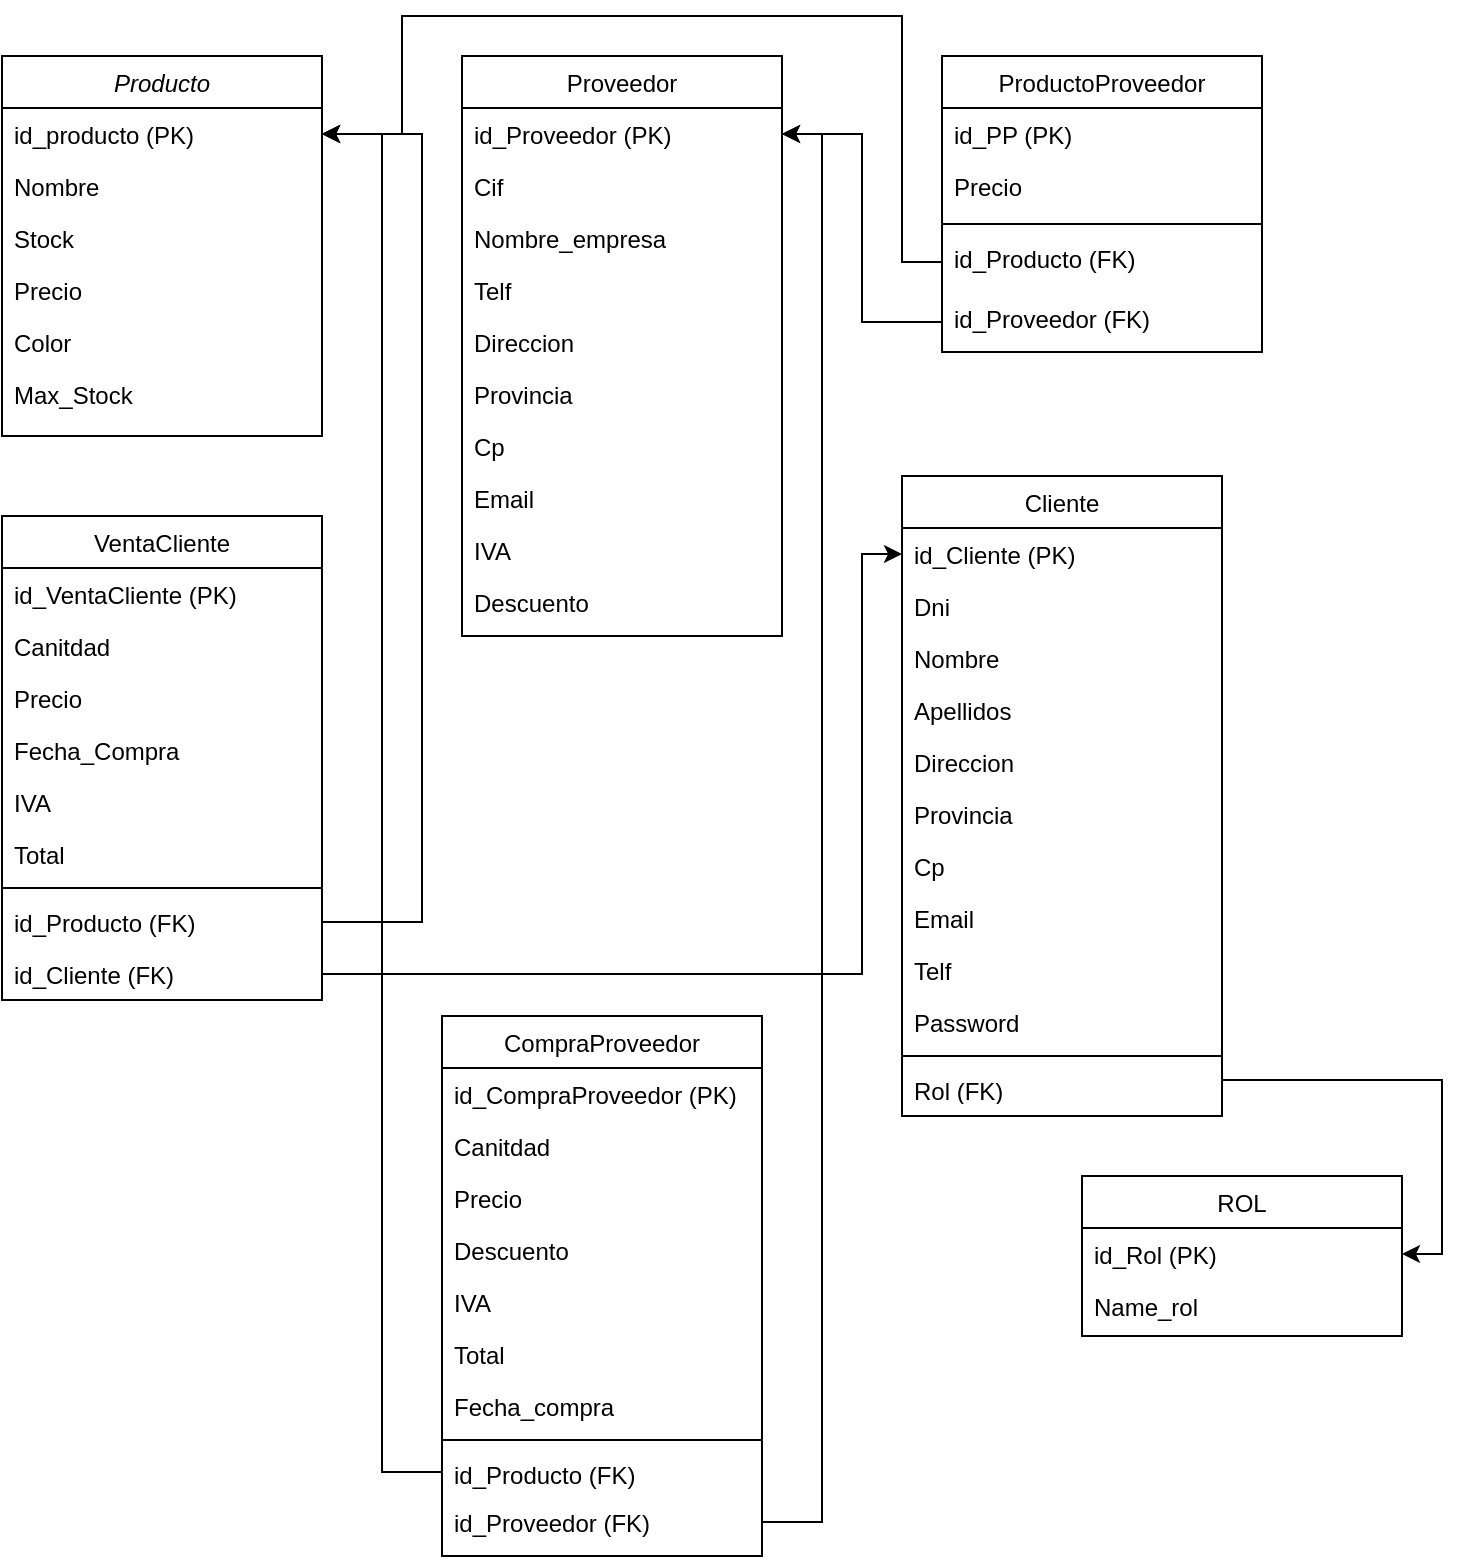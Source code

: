 <mxfile version="24.2.7" type="device">
  <diagram id="C5RBs43oDa-KdzZeNtuy" name="Page-1">
    <mxGraphModel dx="889" dy="817" grid="1" gridSize="10" guides="1" tooltips="1" connect="1" arrows="1" fold="1" page="1" pageScale="1" pageWidth="827" pageHeight="1169" math="0" shadow="0">
      <root>
        <mxCell id="WIyWlLk6GJQsqaUBKTNV-0" />
        <mxCell id="WIyWlLk6GJQsqaUBKTNV-1" parent="WIyWlLk6GJQsqaUBKTNV-0" />
        <mxCell id="zkfFHV4jXpPFQw0GAbJ--0" value="Producto" style="swimlane;fontStyle=2;align=center;verticalAlign=top;childLayout=stackLayout;horizontal=1;startSize=26;horizontalStack=0;resizeParent=1;resizeLast=0;collapsible=1;marginBottom=0;rounded=0;shadow=0;strokeWidth=1;" parent="WIyWlLk6GJQsqaUBKTNV-1" vertex="1">
          <mxGeometry x="80" y="40" width="160" height="190" as="geometry">
            <mxRectangle x="230" y="140" width="160" height="26" as="alternateBounds" />
          </mxGeometry>
        </mxCell>
        <mxCell id="zkfFHV4jXpPFQw0GAbJ--1" value="id_producto (PK)" style="text;align=left;verticalAlign=top;spacingLeft=4;spacingRight=4;overflow=hidden;rotatable=0;points=[[0,0.5],[1,0.5]];portConstraint=eastwest;" parent="zkfFHV4jXpPFQw0GAbJ--0" vertex="1">
          <mxGeometry y="26" width="160" height="26" as="geometry" />
        </mxCell>
        <mxCell id="zkfFHV4jXpPFQw0GAbJ--2" value="Nombre" style="text;align=left;verticalAlign=top;spacingLeft=4;spacingRight=4;overflow=hidden;rotatable=0;points=[[0,0.5],[1,0.5]];portConstraint=eastwest;rounded=0;shadow=0;html=0;" parent="zkfFHV4jXpPFQw0GAbJ--0" vertex="1">
          <mxGeometry y="52" width="160" height="26" as="geometry" />
        </mxCell>
        <mxCell id="zkfFHV4jXpPFQw0GAbJ--3" value="Stock" style="text;align=left;verticalAlign=top;spacingLeft=4;spacingRight=4;overflow=hidden;rotatable=0;points=[[0,0.5],[1,0.5]];portConstraint=eastwest;rounded=0;shadow=0;html=0;" parent="zkfFHV4jXpPFQw0GAbJ--0" vertex="1">
          <mxGeometry y="78" width="160" height="26" as="geometry" />
        </mxCell>
        <mxCell id="TPdG4-_Iquf9YzekR96u-2" value="Precio" style="text;align=left;verticalAlign=top;spacingLeft=4;spacingRight=4;overflow=hidden;rotatable=0;points=[[0,0.5],[1,0.5]];portConstraint=eastwest;rounded=0;shadow=0;html=0;" vertex="1" parent="zkfFHV4jXpPFQw0GAbJ--0">
          <mxGeometry y="104" width="160" height="26" as="geometry" />
        </mxCell>
        <mxCell id="TPdG4-_Iquf9YzekR96u-3" value="Color" style="text;align=left;verticalAlign=top;spacingLeft=4;spacingRight=4;overflow=hidden;rotatable=0;points=[[0,0.5],[1,0.5]];portConstraint=eastwest;rounded=0;shadow=0;html=0;" vertex="1" parent="zkfFHV4jXpPFQw0GAbJ--0">
          <mxGeometry y="130" width="160" height="26" as="geometry" />
        </mxCell>
        <mxCell id="TPdG4-_Iquf9YzekR96u-4" value="Max_Stock" style="text;align=left;verticalAlign=top;spacingLeft=4;spacingRight=4;overflow=hidden;rotatable=0;points=[[0,0.5],[1,0.5]];portConstraint=eastwest;rounded=0;shadow=0;html=0;" vertex="1" parent="zkfFHV4jXpPFQw0GAbJ--0">
          <mxGeometry y="156" width="160" height="26" as="geometry" />
        </mxCell>
        <mxCell id="zkfFHV4jXpPFQw0GAbJ--13" value="ROL" style="swimlane;fontStyle=0;align=center;verticalAlign=top;childLayout=stackLayout;horizontal=1;startSize=26;horizontalStack=0;resizeParent=1;resizeLast=0;collapsible=1;marginBottom=0;rounded=0;shadow=0;strokeWidth=1;" parent="WIyWlLk6GJQsqaUBKTNV-1" vertex="1">
          <mxGeometry x="620" y="600" width="160" height="80" as="geometry">
            <mxRectangle x="340" y="380" width="170" height="26" as="alternateBounds" />
          </mxGeometry>
        </mxCell>
        <mxCell id="zkfFHV4jXpPFQw0GAbJ--14" value="id_Rol (PK)" style="text;align=left;verticalAlign=top;spacingLeft=4;spacingRight=4;overflow=hidden;rotatable=0;points=[[0,0.5],[1,0.5]];portConstraint=eastwest;" parent="zkfFHV4jXpPFQw0GAbJ--13" vertex="1">
          <mxGeometry y="26" width="160" height="26" as="geometry" />
        </mxCell>
        <mxCell id="TPdG4-_Iquf9YzekR96u-17" value="Name_rol" style="text;align=left;verticalAlign=top;spacingLeft=4;spacingRight=4;overflow=hidden;rotatable=0;points=[[0,0.5],[1,0.5]];portConstraint=eastwest;" vertex="1" parent="zkfFHV4jXpPFQw0GAbJ--13">
          <mxGeometry y="52" width="160" height="28" as="geometry" />
        </mxCell>
        <mxCell id="zkfFHV4jXpPFQw0GAbJ--17" value="Cliente" style="swimlane;fontStyle=0;align=center;verticalAlign=top;childLayout=stackLayout;horizontal=1;startSize=26;horizontalStack=0;resizeParent=1;resizeLast=0;collapsible=1;marginBottom=0;rounded=0;shadow=0;strokeWidth=1;" parent="WIyWlLk6GJQsqaUBKTNV-1" vertex="1">
          <mxGeometry x="530" y="250" width="160" height="320" as="geometry">
            <mxRectangle x="550" y="140" width="160" height="26" as="alternateBounds" />
          </mxGeometry>
        </mxCell>
        <mxCell id="zkfFHV4jXpPFQw0GAbJ--18" value="id_Cliente (PK)&#xa;&#xa;" style="text;align=left;verticalAlign=top;spacingLeft=4;spacingRight=4;overflow=hidden;rotatable=0;points=[[0,0.5],[1,0.5]];portConstraint=eastwest;" parent="zkfFHV4jXpPFQw0GAbJ--17" vertex="1">
          <mxGeometry y="26" width="160" height="26" as="geometry" />
        </mxCell>
        <mxCell id="zkfFHV4jXpPFQw0GAbJ--19" value="Dni" style="text;align=left;verticalAlign=top;spacingLeft=4;spacingRight=4;overflow=hidden;rotatable=0;points=[[0,0.5],[1,0.5]];portConstraint=eastwest;rounded=0;shadow=0;html=0;" parent="zkfFHV4jXpPFQw0GAbJ--17" vertex="1">
          <mxGeometry y="52" width="160" height="26" as="geometry" />
        </mxCell>
        <mxCell id="zkfFHV4jXpPFQw0GAbJ--20" value="Nombre" style="text;align=left;verticalAlign=top;spacingLeft=4;spacingRight=4;overflow=hidden;rotatable=0;points=[[0,0.5],[1,0.5]];portConstraint=eastwest;rounded=0;shadow=0;html=0;" parent="zkfFHV4jXpPFQw0GAbJ--17" vertex="1">
          <mxGeometry y="78" width="160" height="26" as="geometry" />
        </mxCell>
        <mxCell id="zkfFHV4jXpPFQw0GAbJ--21" value="Apellidos" style="text;align=left;verticalAlign=top;spacingLeft=4;spacingRight=4;overflow=hidden;rotatable=0;points=[[0,0.5],[1,0.5]];portConstraint=eastwest;rounded=0;shadow=0;html=0;" parent="zkfFHV4jXpPFQw0GAbJ--17" vertex="1">
          <mxGeometry y="104" width="160" height="26" as="geometry" />
        </mxCell>
        <mxCell id="zkfFHV4jXpPFQw0GAbJ--22" value="Direccion" style="text;align=left;verticalAlign=top;spacingLeft=4;spacingRight=4;overflow=hidden;rotatable=0;points=[[0,0.5],[1,0.5]];portConstraint=eastwest;rounded=0;shadow=0;html=0;" parent="zkfFHV4jXpPFQw0GAbJ--17" vertex="1">
          <mxGeometry y="130" width="160" height="26" as="geometry" />
        </mxCell>
        <mxCell id="TPdG4-_Iquf9YzekR96u-8" value="Provincia" style="text;align=left;verticalAlign=top;spacingLeft=4;spacingRight=4;overflow=hidden;rotatable=0;points=[[0,0.5],[1,0.5]];portConstraint=eastwest;rounded=0;shadow=0;html=0;" vertex="1" parent="zkfFHV4jXpPFQw0GAbJ--17">
          <mxGeometry y="156" width="160" height="26" as="geometry" />
        </mxCell>
        <mxCell id="TPdG4-_Iquf9YzekR96u-9" value="Cp" style="text;align=left;verticalAlign=top;spacingLeft=4;spacingRight=4;overflow=hidden;rotatable=0;points=[[0,0.5],[1,0.5]];portConstraint=eastwest;rounded=0;shadow=0;html=0;" vertex="1" parent="zkfFHV4jXpPFQw0GAbJ--17">
          <mxGeometry y="182" width="160" height="26" as="geometry" />
        </mxCell>
        <mxCell id="TPdG4-_Iquf9YzekR96u-7" value="Email&#xa;" style="text;align=left;verticalAlign=top;spacingLeft=4;spacingRight=4;overflow=hidden;rotatable=0;points=[[0,0.5],[1,0.5]];portConstraint=eastwest;rounded=0;shadow=0;html=0;" vertex="1" parent="zkfFHV4jXpPFQw0GAbJ--17">
          <mxGeometry y="208" width="160" height="26" as="geometry" />
        </mxCell>
        <mxCell id="TPdG4-_Iquf9YzekR96u-10" value="Telf" style="text;align=left;verticalAlign=top;spacingLeft=4;spacingRight=4;overflow=hidden;rotatable=0;points=[[0,0.5],[1,0.5]];portConstraint=eastwest;rounded=0;shadow=0;html=0;" vertex="1" parent="zkfFHV4jXpPFQw0GAbJ--17">
          <mxGeometry y="234" width="160" height="26" as="geometry" />
        </mxCell>
        <mxCell id="TPdG4-_Iquf9YzekR96u-11" value="Password" style="text;align=left;verticalAlign=top;spacingLeft=4;spacingRight=4;overflow=hidden;rotatable=0;points=[[0,0.5],[1,0.5]];portConstraint=eastwest;rounded=0;shadow=0;html=0;" vertex="1" parent="zkfFHV4jXpPFQw0GAbJ--17">
          <mxGeometry y="260" width="160" height="26" as="geometry" />
        </mxCell>
        <mxCell id="TPdG4-_Iquf9YzekR96u-6" value="" style="line;html=1;strokeWidth=1;align=left;verticalAlign=middle;spacingTop=-1;spacingLeft=3;spacingRight=3;rotatable=0;labelPosition=right;points=[];portConstraint=eastwest;" vertex="1" parent="zkfFHV4jXpPFQw0GAbJ--17">
          <mxGeometry y="286" width="160" height="8" as="geometry" />
        </mxCell>
        <mxCell id="TPdG4-_Iquf9YzekR96u-12" value="Rol (FK)" style="text;align=left;verticalAlign=top;spacingLeft=4;spacingRight=4;overflow=hidden;rotatable=0;points=[[0,0.5],[1,0.5]];portConstraint=eastwest;rounded=0;shadow=0;html=0;" vertex="1" parent="zkfFHV4jXpPFQw0GAbJ--17">
          <mxGeometry y="294" width="160" height="16" as="geometry" />
        </mxCell>
        <mxCell id="TPdG4-_Iquf9YzekR96u-36" value="Proveedor" style="swimlane;fontStyle=0;align=center;verticalAlign=top;childLayout=stackLayout;horizontal=1;startSize=26;horizontalStack=0;resizeParent=1;resizeLast=0;collapsible=1;marginBottom=0;rounded=0;shadow=0;strokeWidth=1;" vertex="1" parent="WIyWlLk6GJQsqaUBKTNV-1">
          <mxGeometry x="310" y="40" width="160" height="290" as="geometry">
            <mxRectangle x="550" y="140" width="160" height="26" as="alternateBounds" />
          </mxGeometry>
        </mxCell>
        <mxCell id="TPdG4-_Iquf9YzekR96u-37" value="id_Proveedor (PK)&#xa;&#xa;" style="text;align=left;verticalAlign=top;spacingLeft=4;spacingRight=4;overflow=hidden;rotatable=0;points=[[0,0.5],[1,0.5]];portConstraint=eastwest;" vertex="1" parent="TPdG4-_Iquf9YzekR96u-36">
          <mxGeometry y="26" width="160" height="26" as="geometry" />
        </mxCell>
        <mxCell id="TPdG4-_Iquf9YzekR96u-38" value="Cif" style="text;align=left;verticalAlign=top;spacingLeft=4;spacingRight=4;overflow=hidden;rotatable=0;points=[[0,0.5],[1,0.5]];portConstraint=eastwest;rounded=0;shadow=0;html=0;" vertex="1" parent="TPdG4-_Iquf9YzekR96u-36">
          <mxGeometry y="52" width="160" height="26" as="geometry" />
        </mxCell>
        <mxCell id="TPdG4-_Iquf9YzekR96u-39" value="Nombre_empresa" style="text;align=left;verticalAlign=top;spacingLeft=4;spacingRight=4;overflow=hidden;rotatable=0;points=[[0,0.5],[1,0.5]];portConstraint=eastwest;rounded=0;shadow=0;html=0;" vertex="1" parent="TPdG4-_Iquf9YzekR96u-36">
          <mxGeometry y="78" width="160" height="26" as="geometry" />
        </mxCell>
        <mxCell id="TPdG4-_Iquf9YzekR96u-45" value="Telf" style="text;align=left;verticalAlign=top;spacingLeft=4;spacingRight=4;overflow=hidden;rotatable=0;points=[[0,0.5],[1,0.5]];portConstraint=eastwest;rounded=0;shadow=0;html=0;" vertex="1" parent="TPdG4-_Iquf9YzekR96u-36">
          <mxGeometry y="104" width="160" height="26" as="geometry" />
        </mxCell>
        <mxCell id="TPdG4-_Iquf9YzekR96u-41" value="Direccion" style="text;align=left;verticalAlign=top;spacingLeft=4;spacingRight=4;overflow=hidden;rotatable=0;points=[[0,0.5],[1,0.5]];portConstraint=eastwest;rounded=0;shadow=0;html=0;" vertex="1" parent="TPdG4-_Iquf9YzekR96u-36">
          <mxGeometry y="130" width="160" height="26" as="geometry" />
        </mxCell>
        <mxCell id="TPdG4-_Iquf9YzekR96u-42" value="Provincia" style="text;align=left;verticalAlign=top;spacingLeft=4;spacingRight=4;overflow=hidden;rotatable=0;points=[[0,0.5],[1,0.5]];portConstraint=eastwest;rounded=0;shadow=0;html=0;" vertex="1" parent="TPdG4-_Iquf9YzekR96u-36">
          <mxGeometry y="156" width="160" height="26" as="geometry" />
        </mxCell>
        <mxCell id="TPdG4-_Iquf9YzekR96u-43" value="Cp" style="text;align=left;verticalAlign=top;spacingLeft=4;spacingRight=4;overflow=hidden;rotatable=0;points=[[0,0.5],[1,0.5]];portConstraint=eastwest;rounded=0;shadow=0;html=0;" vertex="1" parent="TPdG4-_Iquf9YzekR96u-36">
          <mxGeometry y="182" width="160" height="26" as="geometry" />
        </mxCell>
        <mxCell id="TPdG4-_Iquf9YzekR96u-44" value="Email&#xa;" style="text;align=left;verticalAlign=top;spacingLeft=4;spacingRight=4;overflow=hidden;rotatable=0;points=[[0,0.5],[1,0.5]];portConstraint=eastwest;rounded=0;shadow=0;html=0;" vertex="1" parent="TPdG4-_Iquf9YzekR96u-36">
          <mxGeometry y="208" width="160" height="26" as="geometry" />
        </mxCell>
        <mxCell id="TPdG4-_Iquf9YzekR96u-46" value="IVA" style="text;align=left;verticalAlign=top;spacingLeft=4;spacingRight=4;overflow=hidden;rotatable=0;points=[[0,0.5],[1,0.5]];portConstraint=eastwest;rounded=0;shadow=0;html=0;" vertex="1" parent="TPdG4-_Iquf9YzekR96u-36">
          <mxGeometry y="234" width="160" height="26" as="geometry" />
        </mxCell>
        <mxCell id="TPdG4-_Iquf9YzekR96u-48" value="Descuento" style="text;align=left;verticalAlign=top;spacingLeft=4;spacingRight=4;overflow=hidden;rotatable=0;points=[[0,0.5],[1,0.5]];portConstraint=eastwest;rounded=0;shadow=0;html=0;" vertex="1" parent="TPdG4-_Iquf9YzekR96u-36">
          <mxGeometry y="260" width="160" height="26" as="geometry" />
        </mxCell>
        <mxCell id="TPdG4-_Iquf9YzekR96u-49" value="VentaCliente" style="swimlane;fontStyle=0;align=center;verticalAlign=top;childLayout=stackLayout;horizontal=1;startSize=26;horizontalStack=0;resizeParent=1;resizeLast=0;collapsible=1;marginBottom=0;rounded=0;shadow=0;strokeWidth=1;" vertex="1" parent="WIyWlLk6GJQsqaUBKTNV-1">
          <mxGeometry x="80" y="270" width="160" height="242" as="geometry">
            <mxRectangle x="550" y="140" width="160" height="26" as="alternateBounds" />
          </mxGeometry>
        </mxCell>
        <mxCell id="TPdG4-_Iquf9YzekR96u-50" value="id_VentaCliente (PK)&#xa;&#xa;" style="text;align=left;verticalAlign=top;spacingLeft=4;spacingRight=4;overflow=hidden;rotatable=0;points=[[0,0.5],[1,0.5]];portConstraint=eastwest;" vertex="1" parent="TPdG4-_Iquf9YzekR96u-49">
          <mxGeometry y="26" width="160" height="26" as="geometry" />
        </mxCell>
        <mxCell id="TPdG4-_Iquf9YzekR96u-51" value="Canitdad" style="text;align=left;verticalAlign=top;spacingLeft=4;spacingRight=4;overflow=hidden;rotatable=0;points=[[0,0.5],[1,0.5]];portConstraint=eastwest;rounded=0;shadow=0;html=0;" vertex="1" parent="TPdG4-_Iquf9YzekR96u-49">
          <mxGeometry y="52" width="160" height="26" as="geometry" />
        </mxCell>
        <mxCell id="TPdG4-_Iquf9YzekR96u-52" value="Precio" style="text;align=left;verticalAlign=top;spacingLeft=4;spacingRight=4;overflow=hidden;rotatable=0;points=[[0,0.5],[1,0.5]];portConstraint=eastwest;rounded=0;shadow=0;html=0;" vertex="1" parent="TPdG4-_Iquf9YzekR96u-49">
          <mxGeometry y="78" width="160" height="26" as="geometry" />
        </mxCell>
        <mxCell id="TPdG4-_Iquf9YzekR96u-53" value="Fecha_Compra" style="text;align=left;verticalAlign=top;spacingLeft=4;spacingRight=4;overflow=hidden;rotatable=0;points=[[0,0.5],[1,0.5]];portConstraint=eastwest;rounded=0;shadow=0;html=0;" vertex="1" parent="TPdG4-_Iquf9YzekR96u-49">
          <mxGeometry y="104" width="160" height="26" as="geometry" />
        </mxCell>
        <mxCell id="TPdG4-_Iquf9YzekR96u-54" value="IVA" style="text;align=left;verticalAlign=top;spacingLeft=4;spacingRight=4;overflow=hidden;rotatable=0;points=[[0,0.5],[1,0.5]];portConstraint=eastwest;rounded=0;shadow=0;html=0;" vertex="1" parent="TPdG4-_Iquf9YzekR96u-49">
          <mxGeometry y="130" width="160" height="26" as="geometry" />
        </mxCell>
        <mxCell id="TPdG4-_Iquf9YzekR96u-55" value="Total" style="text;align=left;verticalAlign=top;spacingLeft=4;spacingRight=4;overflow=hidden;rotatable=0;points=[[0,0.5],[1,0.5]];portConstraint=eastwest;rounded=0;shadow=0;html=0;" vertex="1" parent="TPdG4-_Iquf9YzekR96u-49">
          <mxGeometry y="156" width="160" height="26" as="geometry" />
        </mxCell>
        <mxCell id="TPdG4-_Iquf9YzekR96u-60" value="" style="line;html=1;strokeWidth=1;align=left;verticalAlign=middle;spacingTop=-1;spacingLeft=3;spacingRight=3;rotatable=0;labelPosition=right;points=[];portConstraint=eastwest;" vertex="1" parent="TPdG4-_Iquf9YzekR96u-49">
          <mxGeometry y="182" width="160" height="8" as="geometry" />
        </mxCell>
        <mxCell id="TPdG4-_Iquf9YzekR96u-57" value="id_Producto (FK)&#xa;" style="text;align=left;verticalAlign=top;spacingLeft=4;spacingRight=4;overflow=hidden;rotatable=0;points=[[0,0.5],[1,0.5]];portConstraint=eastwest;rounded=0;shadow=0;html=0;" vertex="1" parent="TPdG4-_Iquf9YzekR96u-49">
          <mxGeometry y="190" width="160" height="26" as="geometry" />
        </mxCell>
        <mxCell id="TPdG4-_Iquf9YzekR96u-58" value="id_Cliente (FK)" style="text;align=left;verticalAlign=top;spacingLeft=4;spacingRight=4;overflow=hidden;rotatable=0;points=[[0,0.5],[1,0.5]];portConstraint=eastwest;rounded=0;shadow=0;html=0;" vertex="1" parent="TPdG4-_Iquf9YzekR96u-49">
          <mxGeometry y="216" width="160" height="26" as="geometry" />
        </mxCell>
        <mxCell id="TPdG4-_Iquf9YzekR96u-67" style="edgeStyle=orthogonalEdgeStyle;rounded=0;orthogonalLoop=1;jettySize=auto;html=1;exitX=1;exitY=0.5;exitDx=0;exitDy=0;entryX=1;entryY=0.5;entryDx=0;entryDy=0;" edge="1" parent="WIyWlLk6GJQsqaUBKTNV-1" source="TPdG4-_Iquf9YzekR96u-57" target="zkfFHV4jXpPFQw0GAbJ--1">
          <mxGeometry relative="1" as="geometry">
            <Array as="points">
              <mxPoint x="290" y="79" />
            </Array>
          </mxGeometry>
        </mxCell>
        <mxCell id="TPdG4-_Iquf9YzekR96u-68" value="CompraProveedor" style="swimlane;fontStyle=0;align=center;verticalAlign=top;childLayout=stackLayout;horizontal=1;startSize=26;horizontalStack=0;resizeParent=1;resizeLast=0;collapsible=1;marginBottom=0;rounded=0;shadow=0;strokeWidth=1;" vertex="1" parent="WIyWlLk6GJQsqaUBKTNV-1">
          <mxGeometry x="300" y="520" width="160" height="270" as="geometry">
            <mxRectangle x="550" y="140" width="160" height="26" as="alternateBounds" />
          </mxGeometry>
        </mxCell>
        <mxCell id="TPdG4-_Iquf9YzekR96u-69" value="id_CompraProveedor (PK)&#xa;&#xa;" style="text;align=left;verticalAlign=top;spacingLeft=4;spacingRight=4;overflow=hidden;rotatable=0;points=[[0,0.5],[1,0.5]];portConstraint=eastwest;" vertex="1" parent="TPdG4-_Iquf9YzekR96u-68">
          <mxGeometry y="26" width="160" height="26" as="geometry" />
        </mxCell>
        <mxCell id="TPdG4-_Iquf9YzekR96u-70" value="Canitdad" style="text;align=left;verticalAlign=top;spacingLeft=4;spacingRight=4;overflow=hidden;rotatable=0;points=[[0,0.5],[1,0.5]];portConstraint=eastwest;rounded=0;shadow=0;html=0;" vertex="1" parent="TPdG4-_Iquf9YzekR96u-68">
          <mxGeometry y="52" width="160" height="26" as="geometry" />
        </mxCell>
        <mxCell id="TPdG4-_Iquf9YzekR96u-71" value="Precio" style="text;align=left;verticalAlign=top;spacingLeft=4;spacingRight=4;overflow=hidden;rotatable=0;points=[[0,0.5],[1,0.5]];portConstraint=eastwest;rounded=0;shadow=0;html=0;" vertex="1" parent="TPdG4-_Iquf9YzekR96u-68">
          <mxGeometry y="78" width="160" height="26" as="geometry" />
        </mxCell>
        <mxCell id="TPdG4-_Iquf9YzekR96u-72" value="Descuento" style="text;align=left;verticalAlign=top;spacingLeft=4;spacingRight=4;overflow=hidden;rotatable=0;points=[[0,0.5],[1,0.5]];portConstraint=eastwest;rounded=0;shadow=0;html=0;" vertex="1" parent="TPdG4-_Iquf9YzekR96u-68">
          <mxGeometry y="104" width="160" height="26" as="geometry" />
        </mxCell>
        <mxCell id="TPdG4-_Iquf9YzekR96u-73" value="IVA" style="text;align=left;verticalAlign=top;spacingLeft=4;spacingRight=4;overflow=hidden;rotatable=0;points=[[0,0.5],[1,0.5]];portConstraint=eastwest;rounded=0;shadow=0;html=0;" vertex="1" parent="TPdG4-_Iquf9YzekR96u-68">
          <mxGeometry y="130" width="160" height="26" as="geometry" />
        </mxCell>
        <mxCell id="TPdG4-_Iquf9YzekR96u-74" value="Total" style="text;align=left;verticalAlign=top;spacingLeft=4;spacingRight=4;overflow=hidden;rotatable=0;points=[[0,0.5],[1,0.5]];portConstraint=eastwest;rounded=0;shadow=0;html=0;" vertex="1" parent="TPdG4-_Iquf9YzekR96u-68">
          <mxGeometry y="156" width="160" height="26" as="geometry" />
        </mxCell>
        <mxCell id="TPdG4-_Iquf9YzekR96u-78" value="Fecha_compra" style="text;align=left;verticalAlign=top;spacingLeft=4;spacingRight=4;overflow=hidden;rotatable=0;points=[[0,0.5],[1,0.5]];portConstraint=eastwest;rounded=0;shadow=0;html=0;" vertex="1" parent="TPdG4-_Iquf9YzekR96u-68">
          <mxGeometry y="182" width="160" height="26" as="geometry" />
        </mxCell>
        <mxCell id="TPdG4-_Iquf9YzekR96u-75" value="" style="line;html=1;strokeWidth=1;align=left;verticalAlign=middle;spacingTop=-1;spacingLeft=3;spacingRight=3;rotatable=0;labelPosition=right;points=[];portConstraint=eastwest;" vertex="1" parent="TPdG4-_Iquf9YzekR96u-68">
          <mxGeometry y="208" width="160" height="8" as="geometry" />
        </mxCell>
        <mxCell id="TPdG4-_Iquf9YzekR96u-76" value="id_Producto (FK)&#xa;" style="text;align=left;verticalAlign=top;spacingLeft=4;spacingRight=4;overflow=hidden;rotatable=0;points=[[0,0.5],[1,0.5]];portConstraint=eastwest;rounded=0;shadow=0;html=0;" vertex="1" parent="TPdG4-_Iquf9YzekR96u-68">
          <mxGeometry y="216" width="160" height="24" as="geometry" />
        </mxCell>
        <mxCell id="TPdG4-_Iquf9YzekR96u-77" value="id_Proveedor (FK)" style="text;align=left;verticalAlign=top;spacingLeft=4;spacingRight=4;overflow=hidden;rotatable=0;points=[[0,0.5],[1,0.5]];portConstraint=eastwest;rounded=0;shadow=0;html=0;" vertex="1" parent="TPdG4-_Iquf9YzekR96u-68">
          <mxGeometry y="240" width="160" height="26" as="geometry" />
        </mxCell>
        <mxCell id="TPdG4-_Iquf9YzekR96u-79" style="edgeStyle=orthogonalEdgeStyle;rounded=0;orthogonalLoop=1;jettySize=auto;html=1;exitX=1;exitY=0.5;exitDx=0;exitDy=0;entryX=1;entryY=0.5;entryDx=0;entryDy=0;" edge="1" parent="WIyWlLk6GJQsqaUBKTNV-1" source="TPdG4-_Iquf9YzekR96u-77" target="TPdG4-_Iquf9YzekR96u-37">
          <mxGeometry relative="1" as="geometry" />
        </mxCell>
        <mxCell id="TPdG4-_Iquf9YzekR96u-81" value="ProductoProveedor" style="swimlane;fontStyle=0;align=center;verticalAlign=top;childLayout=stackLayout;horizontal=1;startSize=26;horizontalStack=0;resizeParent=1;resizeLast=0;collapsible=1;marginBottom=0;rounded=0;shadow=0;strokeWidth=1;" vertex="1" parent="WIyWlLk6GJQsqaUBKTNV-1">
          <mxGeometry x="550" y="40" width="160" height="148" as="geometry">
            <mxRectangle x="340" y="380" width="170" height="26" as="alternateBounds" />
          </mxGeometry>
        </mxCell>
        <mxCell id="TPdG4-_Iquf9YzekR96u-82" value="id_PP (PK)" style="text;align=left;verticalAlign=top;spacingLeft=4;spacingRight=4;overflow=hidden;rotatable=0;points=[[0,0.5],[1,0.5]];portConstraint=eastwest;" vertex="1" parent="TPdG4-_Iquf9YzekR96u-81">
          <mxGeometry y="26" width="160" height="26" as="geometry" />
        </mxCell>
        <mxCell id="TPdG4-_Iquf9YzekR96u-83" value="Precio" style="text;align=left;verticalAlign=top;spacingLeft=4;spacingRight=4;overflow=hidden;rotatable=0;points=[[0,0.5],[1,0.5]];portConstraint=eastwest;" vertex="1" parent="TPdG4-_Iquf9YzekR96u-81">
          <mxGeometry y="52" width="160" height="28" as="geometry" />
        </mxCell>
        <mxCell id="TPdG4-_Iquf9YzekR96u-87" value="" style="line;html=1;strokeWidth=1;align=left;verticalAlign=middle;spacingTop=-1;spacingLeft=3;spacingRight=3;rotatable=0;labelPosition=right;points=[];portConstraint=eastwest;" vertex="1" parent="TPdG4-_Iquf9YzekR96u-81">
          <mxGeometry y="80" width="160" height="8" as="geometry" />
        </mxCell>
        <mxCell id="TPdG4-_Iquf9YzekR96u-84" value="id_Producto (FK)" style="text;align=left;verticalAlign=top;spacingLeft=4;spacingRight=4;overflow=hidden;rotatable=0;points=[[0,0.5],[1,0.5]];portConstraint=eastwest;" vertex="1" parent="TPdG4-_Iquf9YzekR96u-81">
          <mxGeometry y="88" width="160" height="30" as="geometry" />
        </mxCell>
        <mxCell id="TPdG4-_Iquf9YzekR96u-86" value="id_Proveedor (FK)" style="text;align=left;verticalAlign=top;spacingLeft=4;spacingRight=4;overflow=hidden;rotatable=0;points=[[0,0.5],[1,0.5]];portConstraint=eastwest;" vertex="1" parent="TPdG4-_Iquf9YzekR96u-81">
          <mxGeometry y="118" width="160" height="30" as="geometry" />
        </mxCell>
        <mxCell id="TPdG4-_Iquf9YzekR96u-88" style="edgeStyle=orthogonalEdgeStyle;rounded=0;orthogonalLoop=1;jettySize=auto;html=1;exitX=0;exitY=0.5;exitDx=0;exitDy=0;entryX=1;entryY=0.5;entryDx=0;entryDy=0;" edge="1" parent="WIyWlLk6GJQsqaUBKTNV-1" source="TPdG4-_Iquf9YzekR96u-86" target="TPdG4-_Iquf9YzekR96u-37">
          <mxGeometry relative="1" as="geometry" />
        </mxCell>
        <mxCell id="TPdG4-_Iquf9YzekR96u-89" style="edgeStyle=orthogonalEdgeStyle;rounded=0;orthogonalLoop=1;jettySize=auto;html=1;exitX=0;exitY=0.5;exitDx=0;exitDy=0;entryX=1;entryY=0.5;entryDx=0;entryDy=0;" edge="1" parent="WIyWlLk6GJQsqaUBKTNV-1" source="TPdG4-_Iquf9YzekR96u-84" target="zkfFHV4jXpPFQw0GAbJ--1">
          <mxGeometry relative="1" as="geometry">
            <Array as="points">
              <mxPoint x="530" y="143" />
              <mxPoint x="530" y="20" />
              <mxPoint x="280" y="20" />
              <mxPoint x="280" y="79" />
            </Array>
          </mxGeometry>
        </mxCell>
        <mxCell id="TPdG4-_Iquf9YzekR96u-91" style="edgeStyle=orthogonalEdgeStyle;rounded=0;orthogonalLoop=1;jettySize=auto;html=1;exitX=1;exitY=0.5;exitDx=0;exitDy=0;entryX=0;entryY=0.5;entryDx=0;entryDy=0;" edge="1" parent="WIyWlLk6GJQsqaUBKTNV-1" source="TPdG4-_Iquf9YzekR96u-58" target="zkfFHV4jXpPFQw0GAbJ--18">
          <mxGeometry relative="1" as="geometry">
            <Array as="points">
              <mxPoint x="510" y="499" />
              <mxPoint x="510" y="289" />
            </Array>
          </mxGeometry>
        </mxCell>
        <mxCell id="TPdG4-_Iquf9YzekR96u-92" style="edgeStyle=orthogonalEdgeStyle;rounded=0;orthogonalLoop=1;jettySize=auto;html=1;exitX=0;exitY=0.5;exitDx=0;exitDy=0;entryX=1;entryY=0.5;entryDx=0;entryDy=0;" edge="1" parent="WIyWlLk6GJQsqaUBKTNV-1" source="TPdG4-_Iquf9YzekR96u-76" target="zkfFHV4jXpPFQw0GAbJ--1">
          <mxGeometry relative="1" as="geometry">
            <Array as="points">
              <mxPoint x="270" y="748" />
              <mxPoint x="270" y="79" />
            </Array>
          </mxGeometry>
        </mxCell>
        <mxCell id="TPdG4-_Iquf9YzekR96u-93" style="edgeStyle=orthogonalEdgeStyle;rounded=0;orthogonalLoop=1;jettySize=auto;html=1;exitX=1;exitY=0.5;exitDx=0;exitDy=0;entryX=1;entryY=0.5;entryDx=0;entryDy=0;" edge="1" parent="WIyWlLk6GJQsqaUBKTNV-1" source="TPdG4-_Iquf9YzekR96u-12" target="zkfFHV4jXpPFQw0GAbJ--14">
          <mxGeometry relative="1" as="geometry" />
        </mxCell>
      </root>
    </mxGraphModel>
  </diagram>
</mxfile>
